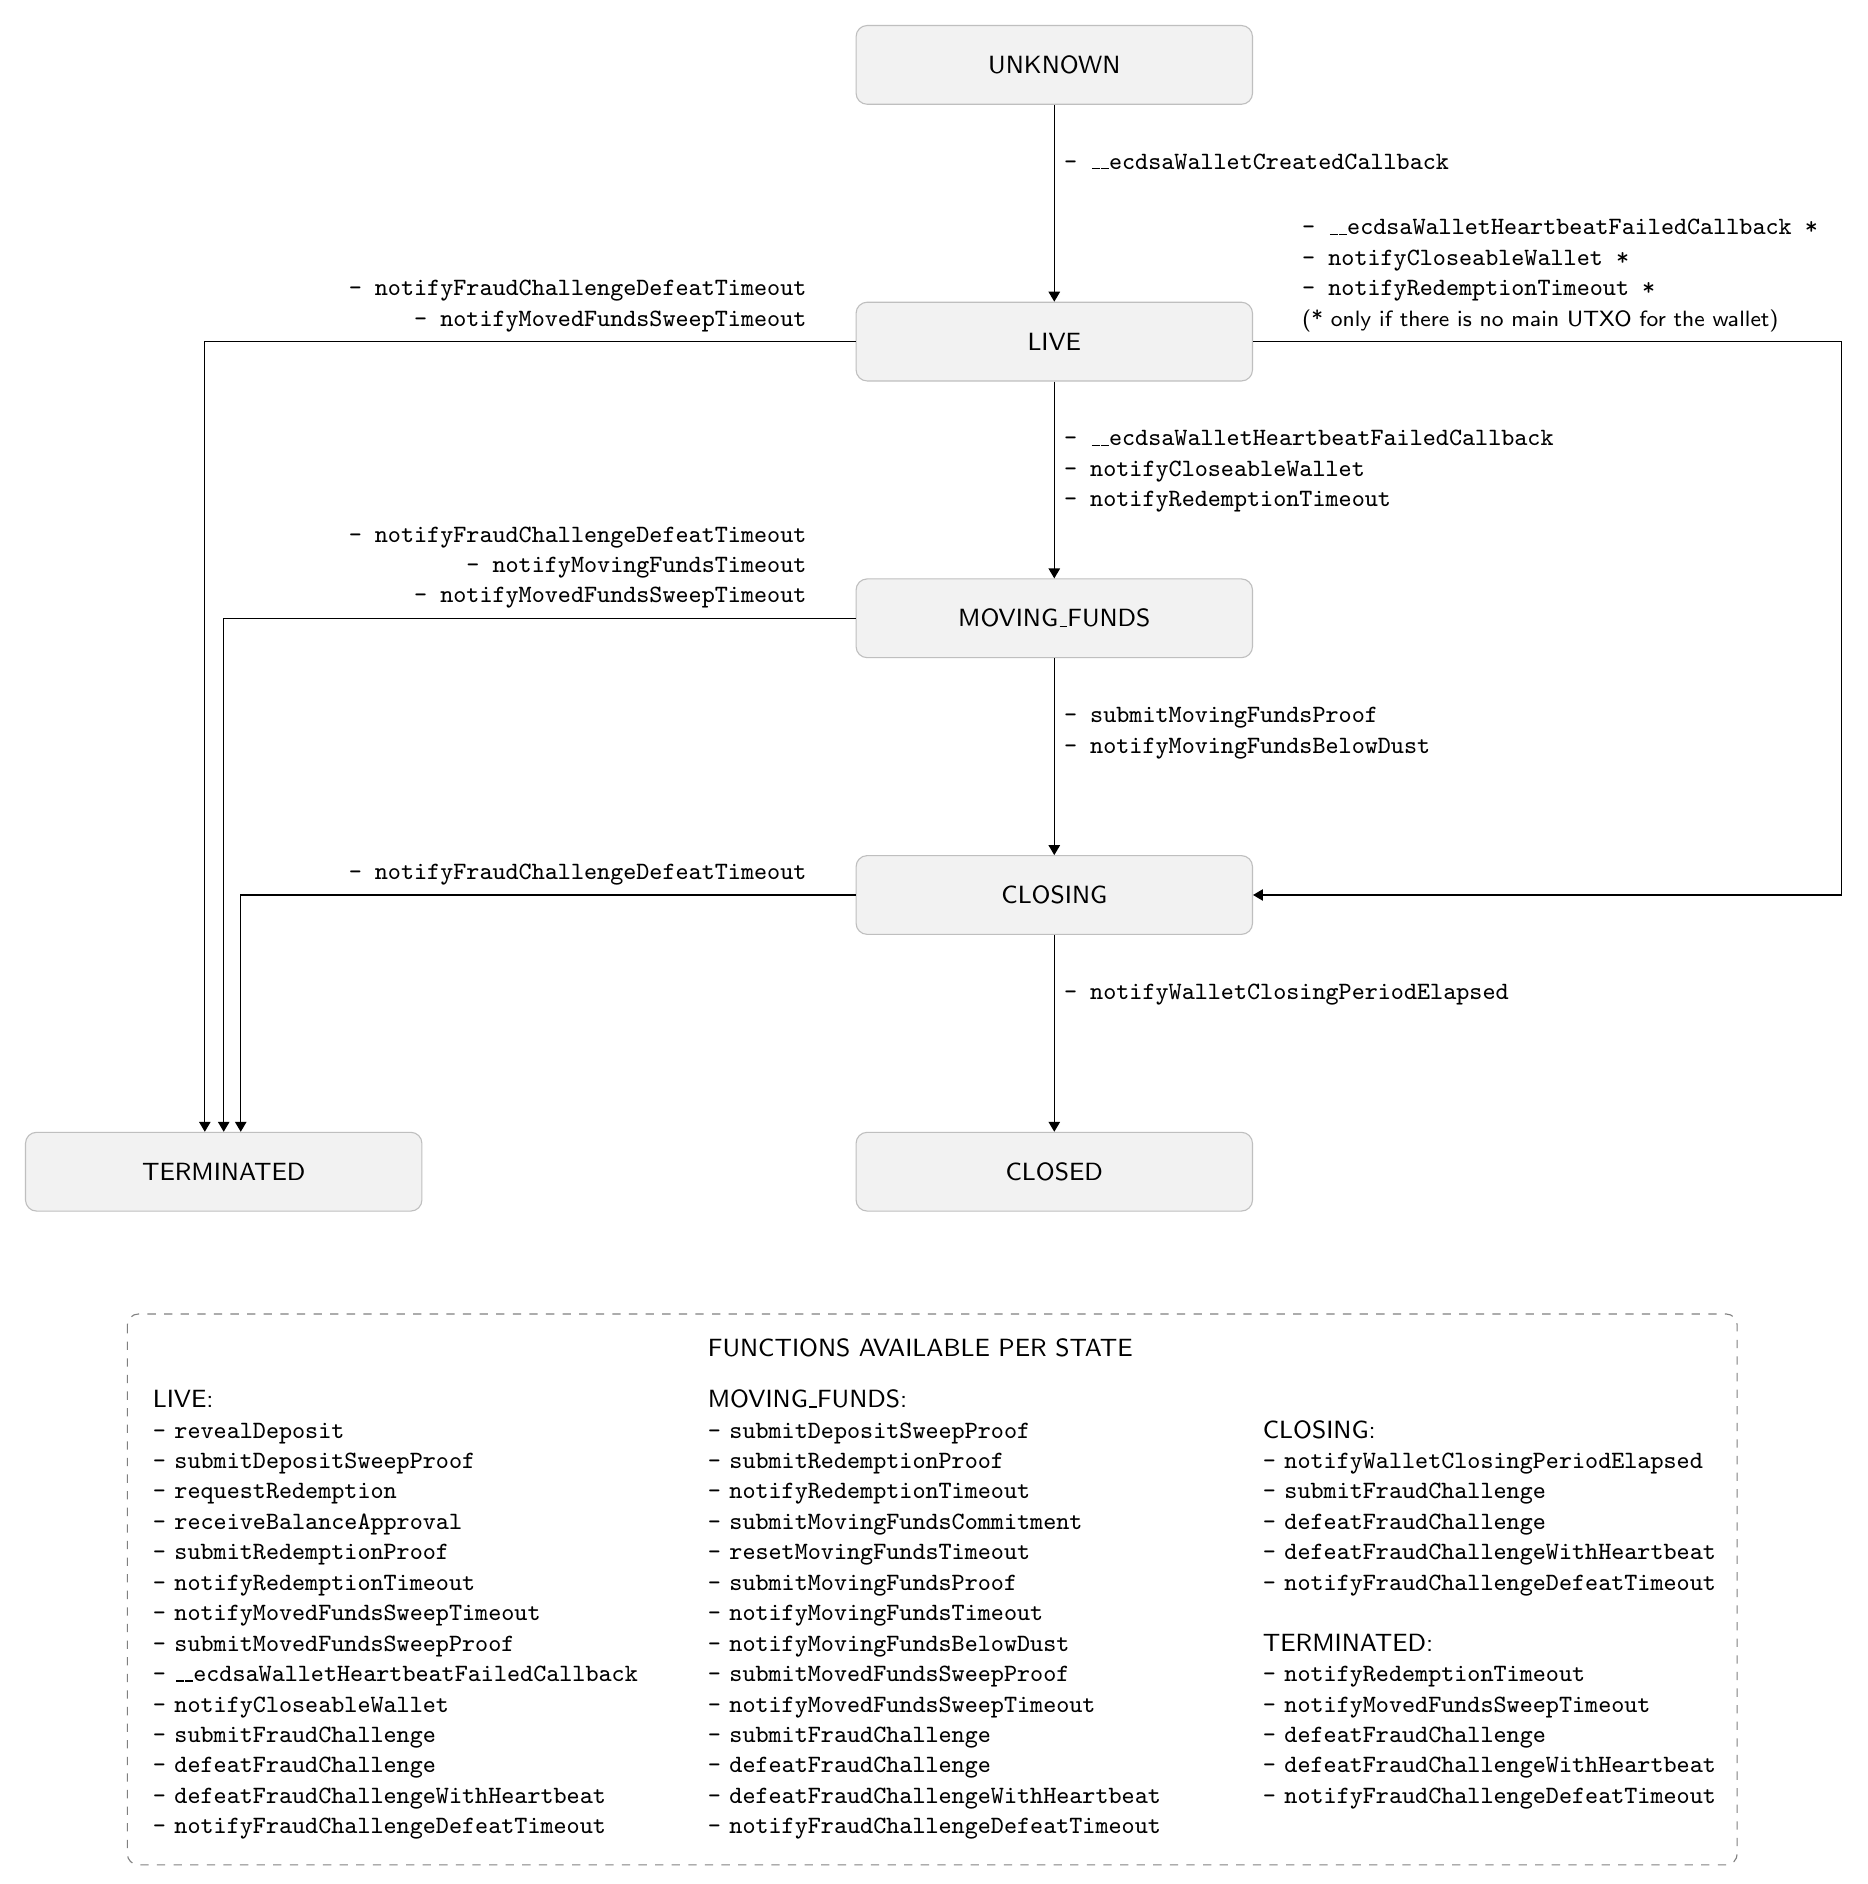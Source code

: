 % TIP: To generate `.pdf` file out of this `.tikz` file run:
% `pdflatex filename.tikz`.
% To install `pdflatex` on MacOS either run `brew install --cask mactex` (not
% recommended, downloads 4GB of data) or install `basictex` distribution plus
% needed packages (recommended, downloads only essential packages):
% ```
% brew install --cask basictex
% sudo tlmgr update --self
% sudo tlmgr install standalone
% sudo tlmgr install comment
% pdflatex <filename>.tikz
%```
% 
% To generate `.png` file out of `.pdf` on MacOS run:
% `convert -density 300 <filename>.pdf -resize 50% <filename>.png`.
% This requires installation of the `imagemagick` tool:
% `brew install imagemagick`.

\documentclass{standalone}%
\usepackage{tikz}%
\usepackage{comment}%
\usetikzlibrary{positioning,arrows.meta,backgrounds,shapes.multipart}%
\begin{document}%

% We need layers to draw the background
\pgfdeclarelayer{background}%
\pgfsetlayers{background,main}%

\begin{tikzpicture}[
% STYLES FOR NODES AND ARROWS
  every node/.style = {align=left,    % thanks to alignment we can have line breaks
                       font=\ttfamily\small},
        base/.style = {rectangle, draw=gray!50, rounded corners,
                       minimum width=5cm, minimum height=1cm,
                       text width=4.8cm, text centered, font=\sffamily\small},
       state/.style = {base, fill=gray!10},
         box/.style = {rectangle,
                       minimum width=7cm,
                       text width=6.8cm, font=\sffamily\small},
      node distance = 25mm,
                  > = Triangle,       % defines the arrow tip style when `->` is used
]
% STATES
% We position the nodes in relation to each other.

\node[state]                               (unknown)      {UNKNOWN};
\node[state, below=of unknown]             (live)         {LIVE};
\node[state, below=of live]                (movingFunds)  {MOVING\_FUNDS};
\node[state, below=of movingFunds]         (closing)      {CLOSING};
\node[state, below=of closing]             (closed)       {CLOSED};
\node[state, left=of closed, xshift=-3cm]  (terminated)   {TERMINATED};

% ARROWS
% 1. In place when line needed to bend more than once we specified relative
%  coordinates of the point that the arrow needs to pass.
% 2. To label the lines we create nodes with labels which we place 5mm from the
% beginning of the arrows (`pos=0` positions them at the beginning, `below
% right` defines where the text should be placed in relation to that position).
% Style of the labels is defined in `every node/.style`.

\draw[->](unknown)      --  node[below right, pos=0, yshift=-5mm, align=left] {- \_\_ecdsaWalletCreatedCallback}     (live);
\draw[->](live)         --  node[below right, pos=0, yshift=-5mm, align=left] {- \_\_ecdsaWalletHeartbeatFailedCallback\\
                                                                               - notifyCloseableWallet\\
                                                                               - notifyRedemptionTimeout}            (movingFunds);
\draw[->](movingFunds)  --  node[below right, pos=0, yshift=-5mm, align=left] {- submitMovingFundsProof\\
                                                                               - notifyMovingFundsBelowDust}         (closing);
\draw[->](closing)      --  node[below right, pos=0, yshift=-5mm, align=left] {- notifyWalletClosingPeriodElapsed}   (closed);
\draw[->](live)         -|  node[above right, pos=0, xshift=5mm, align=left]  {- \_\_ecdsaWalletHeartbeatFailedCallback *\\
                                                                               - notifyCloseableWallet *\\
                                                                               - notifyRedemptionTimeout *\\
                                                                               \sffamily\footnotesize{(* only if there is no main UTXO for the wallet)}} 
                                                                                                                     +(10cm,0)
                        |-                                                                                           (closing);
\draw[->](live)         -|  node[above left, pos=0, xshift=-5mm, align=right] {- notifyFraudChallengeDefeatTimeout\\
                                                                               - notifyMovedFundsSweepTimeout}       ([xshift=-50mm]terminated);
\draw[->](movingFunds)  -|  node[above left, pos=0, xshift=-5mm, align=right] {- notifyFraudChallengeDefeatTimeout\\
                                                                               - notifyMovingFundsTimeout\\
                                                                               - notifyMovedFundsSweepTimeout}       (terminated);
\draw[->](closing)      -|  node[above left, pos=0, xshift=-5mm, align=right] {- notifyFraudChallengeDefeatTimeout}  ([xshift=15mm]terminated);


% TEXT BOX

\node [box, below = of closed, rectangle, xshift=-10mm, yshift=10mm] (box_label)
{FUNCTIONS AVAILABLE PER STATE\\ \hfill\\  \hfill};

\node [box, below of=box_label, rectangle split, rectangle split horizontal, rectangle split parts=3, yshift=-5mm,](box_content)
{
LIVE:\\
  \ttfamily{
  - revealDeposit\\
  - submitDepositSweepProof\\
  - requestRedemption\\
  - receiveBalanceApproval\\
  - submitRedemptionProof\\
  - notifyRedemptionTimeout\\
  - notifyMovedFundsSweepTimeout\\
  - submitMovedFundsSweepProof\\
  - \_\_ecdsaWalletHeartbeatFailedCallback\\
  - notifyCloseableWallet\\
  - submitFraudChallenge\\
  - defeatFraudChallenge\\
  - defeatFraudChallengeWithHeartbeat\\
  - notifyFraudChallengeDefeatTimeout}
\nodepart{two} 
  MOVING\_FUNDS:\\
  \ttfamily{
  - submitDepositSweepProof\\
  - submitRedemptionProof\\
  - notifyRedemptionTimeout\\
  - submitMovingFundsCommitment\\
  - resetMovingFundsTimeout \\
  - submitMovingFundsProof\\
  - notifyMovingFundsTimeout\\
  - notifyMovingFundsBelowDust\\
  - submitMovedFundsSweepProof\\
  - notifyMovedFundsSweepTimeout\\
  - submitFraudChallenge\\
  - defeatFraudChallenge\\
  - defeatFraudChallengeWithHeartbeat\\
  - notifyFraudChallengeDefeatTimeout}
\nodepart{three}
  CLOSING:\\
  \ttfamily{
  - notifyWalletClosingPeriodElapsed\\
  - submitFraudChallenge\\
  - defeatFraudChallenge\\
  - defeatFraudChallengeWithHeartbeat\\
  - notifyFraudChallengeDefeatTimeout}
  \hfill\\
  \hfill\\
  \sffamily{
  TERMINATED:\\}
  \ttfamily{
  - notifyRedemptionTimeout\\
  - notifyMovedFundsSweepTimeout\\
  - defeatFraudChallenge\\
  - defeatFraudChallengeWithHeartbeat\\
  - notifyFraudChallengeDefeatTimeout}
};

\path (box_content.west |- box_label.north)+(-0.2,0.2) node (a) {};
\path (box_content.south -| box_content.east)+(-0.9,-0.2) node (b) {};
\path[rounded corners, draw=black!50, dashed] (a) rectangle (b);

% BACKGROUND
% To draw the background behind the nodes and other objects we use pgf layers. 
% We calculate top left and bottom right corners position of current canvas and
% construct white background between those points expanded by some small amount.
% This gives us nice little margin around the diagram.

\begin{pgfonlayer}{background}
  \path (current bounding box.north west)+(-0.2,0.2) node (a) {};
  \path (current bounding box.south east)+(+0.2,0) node (b) {};
  \path[fill=white] (a) rectangle (b);
\end{pgfonlayer}

\end{tikzpicture}
\end{document}